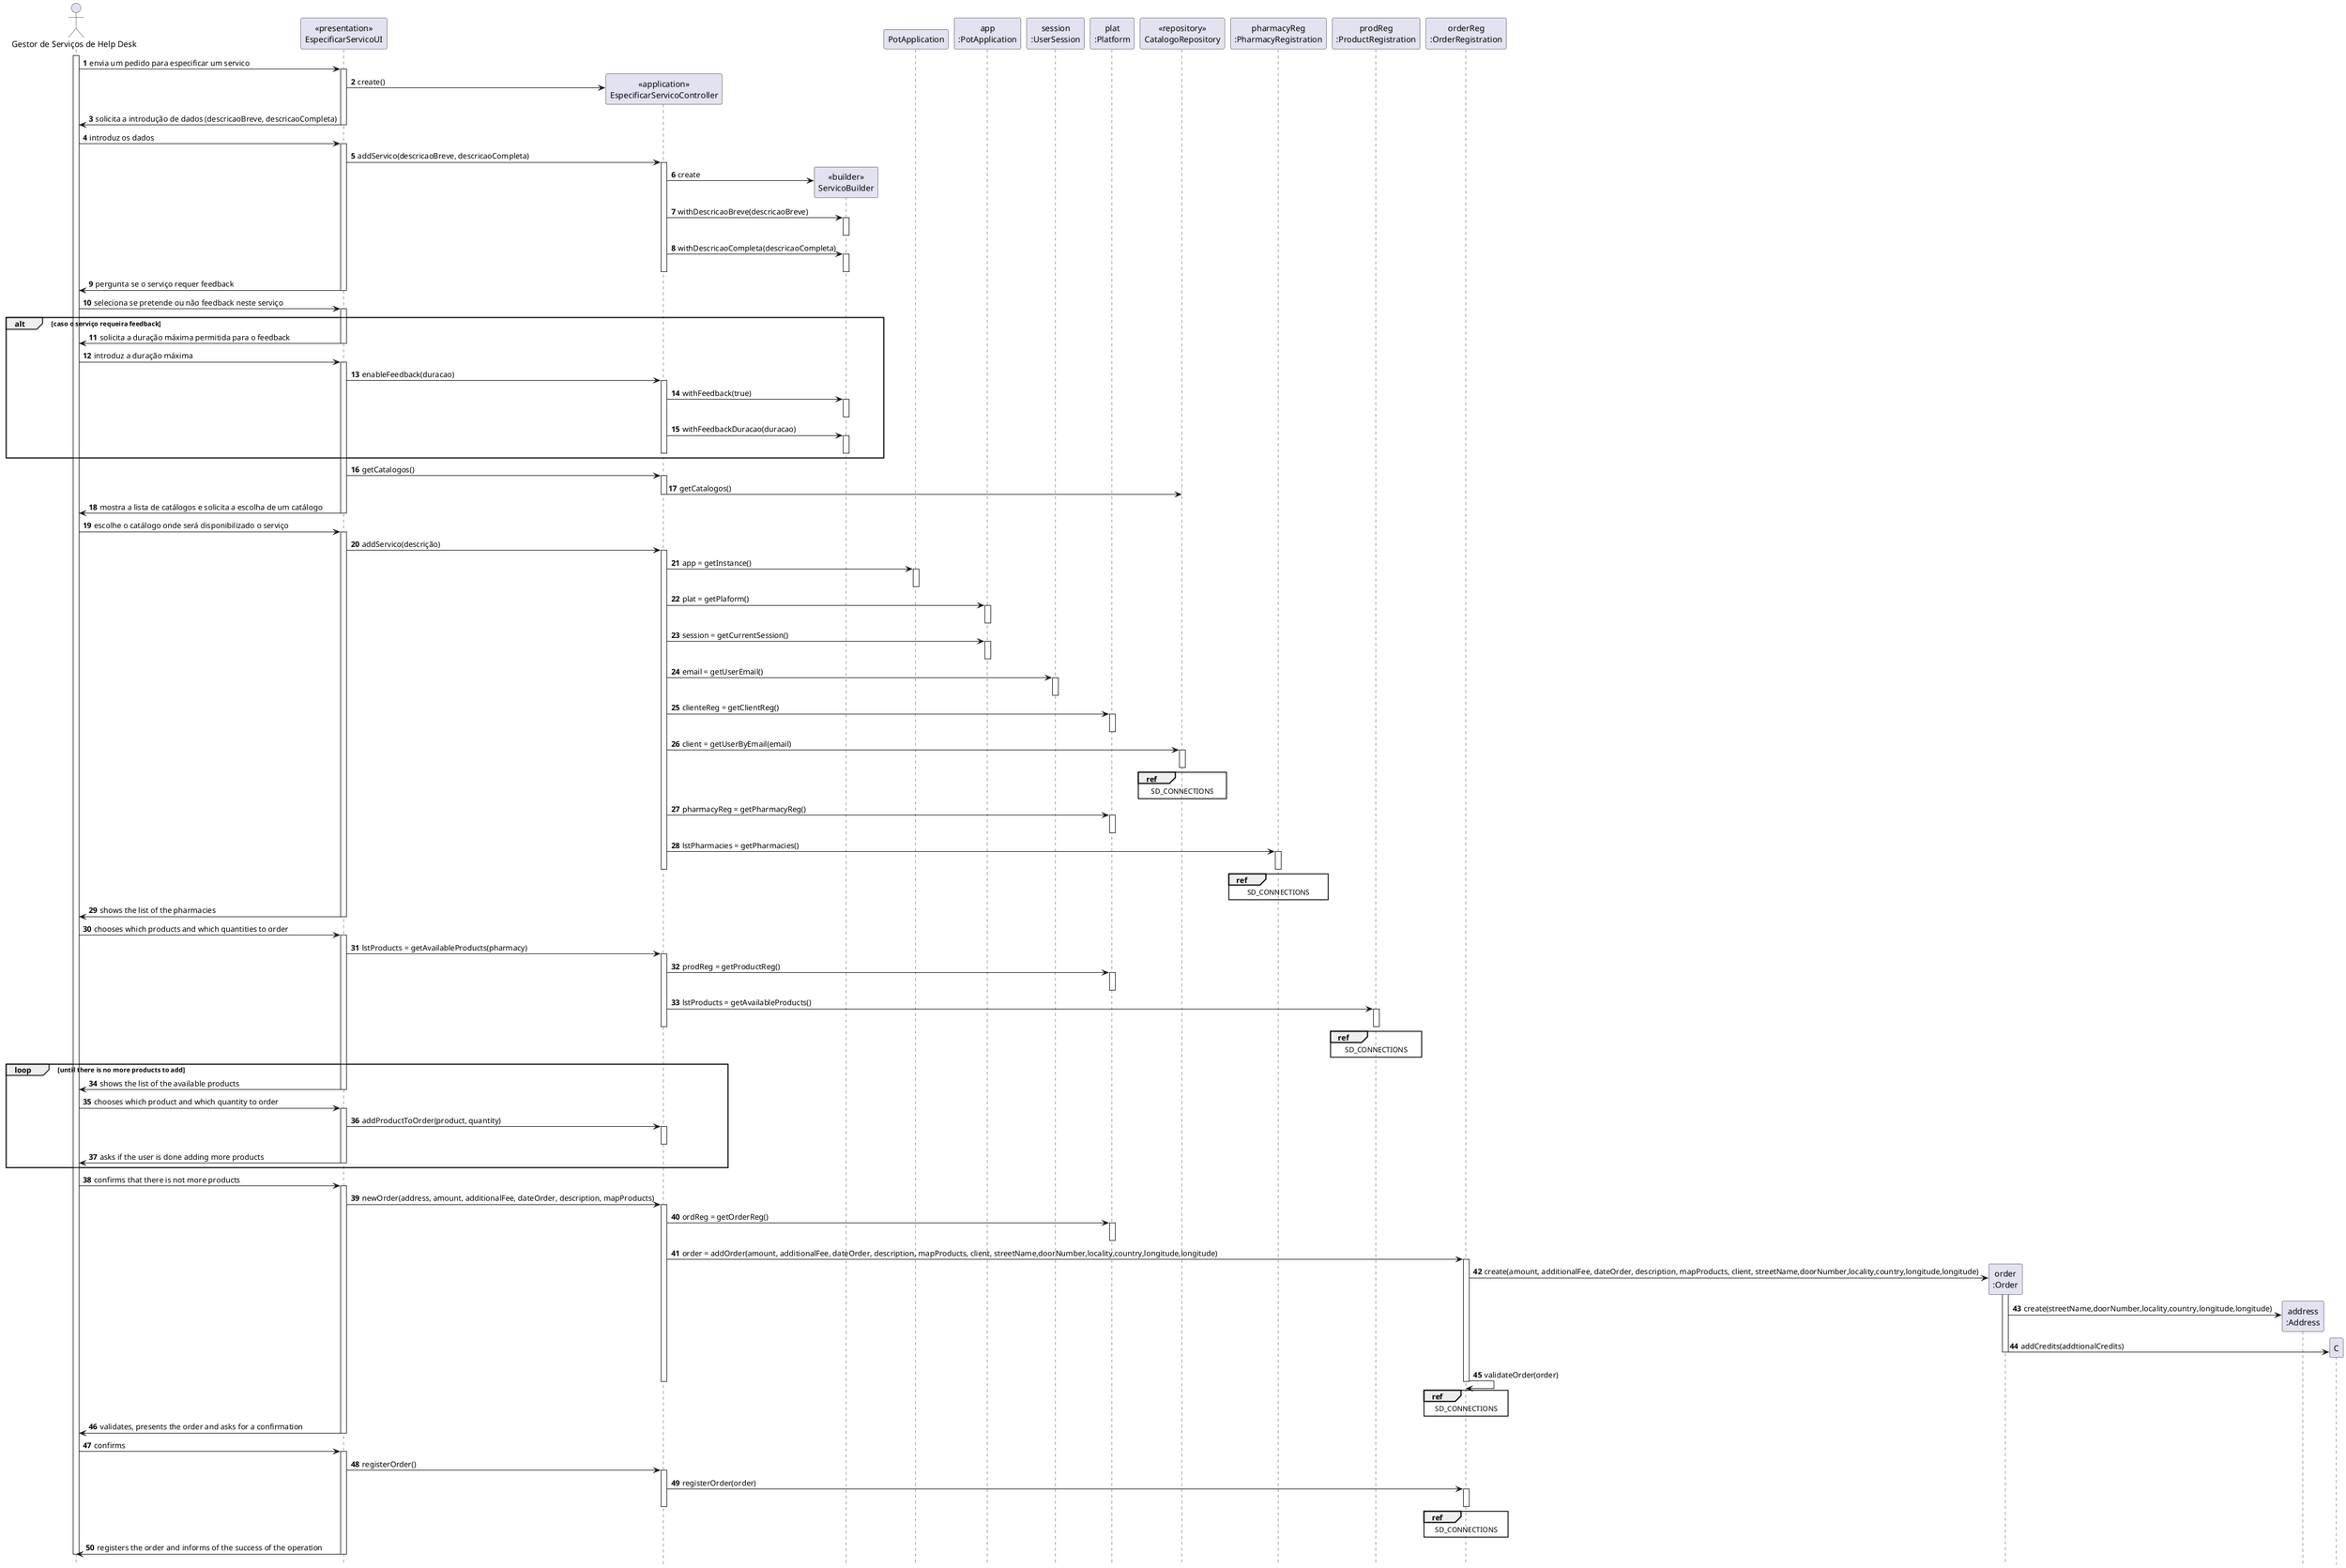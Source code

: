 @startuml
autonumber
hide footbox

actor "Gestor de Serviços de Help Desk" as GSH

participant "<<presentation>>\nEspecificarServicoUI" as UI
participant "<<application>>\nEspecificarServicoController" as CTRL
participant "<<builder>>\nServicoBuilder" as BD
participant "<<repository>>\nCatalogoRepository" as CR
participant "PotApplication" as _APP
participant "app\n:PotApplication" as APP
participant "session\n:UserSession" as SESSION
participant "plat\n:Platform" as PLAT
participant "clientReg\n:ClientRegistration" as CR
participant "pharmacyReg\n:PharmacyRegistration" as PHR
participant "prodReg\n:ProductRegistration" as PR
participant "orderReg\n:OrderRegistration" as OR
participant "order\n:Order" as O
participant "address\n:Address" as AD

activate GSH

GSH -> UI : envia um pedido para especificar um servico
activate UI
UI -> CTRL** : create()
UI -> GSH : solicita a introdução de dados (descricaoBreve, descricaoCompleta)
deactivate UI

GSH -> UI : introduz os dados
activate UI

UI -> CTRL : addServico(descricaoBreve, descricaoCompleta)
activate CTRL

CTRL -> BD** : create
CTRL -> BD : withDescricaoBreve(descricaoBreve)
activate BD
deactivate BD
CTRL -> BD : withDescricaoCompleta(descricaoCompleta)
activate BD
deactivate BD
deactivate CTRL

UI -> GSH : pergunta se o serviço requer feedback
deactivate UI

GSH -> UI : seleciona se pretende ou não feedback neste serviço
activate UI

alt caso o serviço requeira feedback

UI -> GSH : solicita a duração máxima permitida para o feedback
deactivate UI

GSH -> UI : introduz a duração máxima
activate UI

UI -> CTRL : enableFeedback(duracao)
activate CTRL

CTRL -> BD : withFeedback(true)
activate BD
deactivate BD

CTRL -> BD : withFeedbackDuracao(duracao)
activate BD
deactivate BD
deactivate CTRL

end

UI -> CTRL : getCatalogos()
activate CTRL

CTRL -> CR : getCatalogos()
deactivate CTRL

UI -> GSH : mostra a lista de catálogos e solicita a escolha de um catálogo
deactivate UI

GSH -> UI : escolhe o catálogo onde será disponibilizado o serviço
activate UI













UI -> CTRL : addServico(descrição)
activate CTRL
CTRL -> _APP: app = getInstance()
activate _APP
deactivate _APP

CTRL -> APP: plat = getPlaform()
activate APP
deactivate APP

CTRL -> APP: session = getCurrentSession()
activate APP
deactivate APP

CTRL -> SESSION: email = getUserEmail()
activate SESSION
deactivate SESSION
CTRL -> PLAT : clienteReg = getClientReg()
activate PLAT
deactivate PLAT
CTRL -> CR : client = getUserByEmail(email)
activate CR
ref over CR
SD_CONNECTIONS
end ref
deactivate CR
CTRL -> PLAT : pharmacyReg = getPharmacyReg()
activate PLAT
deactivate PLAT
CTRL -> PHR : lstPharmacies = getPharmacies()
activate PHR
ref over PHR
SD_CONNECTIONS
end ref
deactivate PHR
deactivate CTRL

UI -> GSH : shows the list of the pharmacies
deactivate UI

GSH -> UI : chooses which products and which quantities to order
activate UI
UI -> CTRL : lstProducts = getAvailableProducts(pharmacy)
activate CTRL
CTRL -> PLAT : prodReg = getProductReg()
activate PLAT
deactivate PLAT
CTRL -> PR : lstProducts = getAvailableProducts()
activate PR
ref over PR
SD_CONNECTIONS
end ref
deactivate PR
deactivate CTRL
loop until there is no more products to add
UI -> GSH : shows the list of the available products
deactivate UI

GSH -> UI : chooses which product and which quantity to order
activate UI
UI -> CTRL : addProductToOrder(product, quantity)
activate CTRL
deactivate CTRL
UI -> GSH : asks if the user is done adding more products
deactivate UI
end

GSH -> UI : confirms that there is not more products
activate UI
UI -> CTRL : newOrder(address, amount, additionalFee, dateOrder, description, mapProducts)
activate CTRL
CTRL -> PLAT : ordReg = getOrderReg()
activate PLAT
deactivate PLAT
CTRL -> OR : order = addOrder(amount, additionalFee, dateOrder, description, mapProducts, client, streetName,doorNumber,locality,country,longitude,longitude)
activate OR
OR -> O** : create(amount, additionalFee, dateOrder, description, mapProducts, client, streetName,doorNumber,locality,country,longitude,longitude)
activate O
O -> AD** : create(streetName,doorNumber,locality,country,longitude,longitude)
O -> C** : addCredits(addtionalCredits)
deactivate O
OR -> OR : validateOrder(order)
ref over OR
SD_CONNECTIONS
end ref
deactivate OR
deactivate CTRL
UI -> GSH : validates, presents the order and asks for a confirmation
deactivate UI

GSH -> UI : confirms
activate UI
UI -> CTRL : registerOrder()
activate CTRL
CTRL -> OR : registerOrder(order)
activate OR
ref over OR
SD_CONNECTIONS
end ref
deactivate OR
deactivate CTRL
UI -> GSH : registers the order and informs of the success of the operation
deactivate UI
deactivate GSH

@enduml